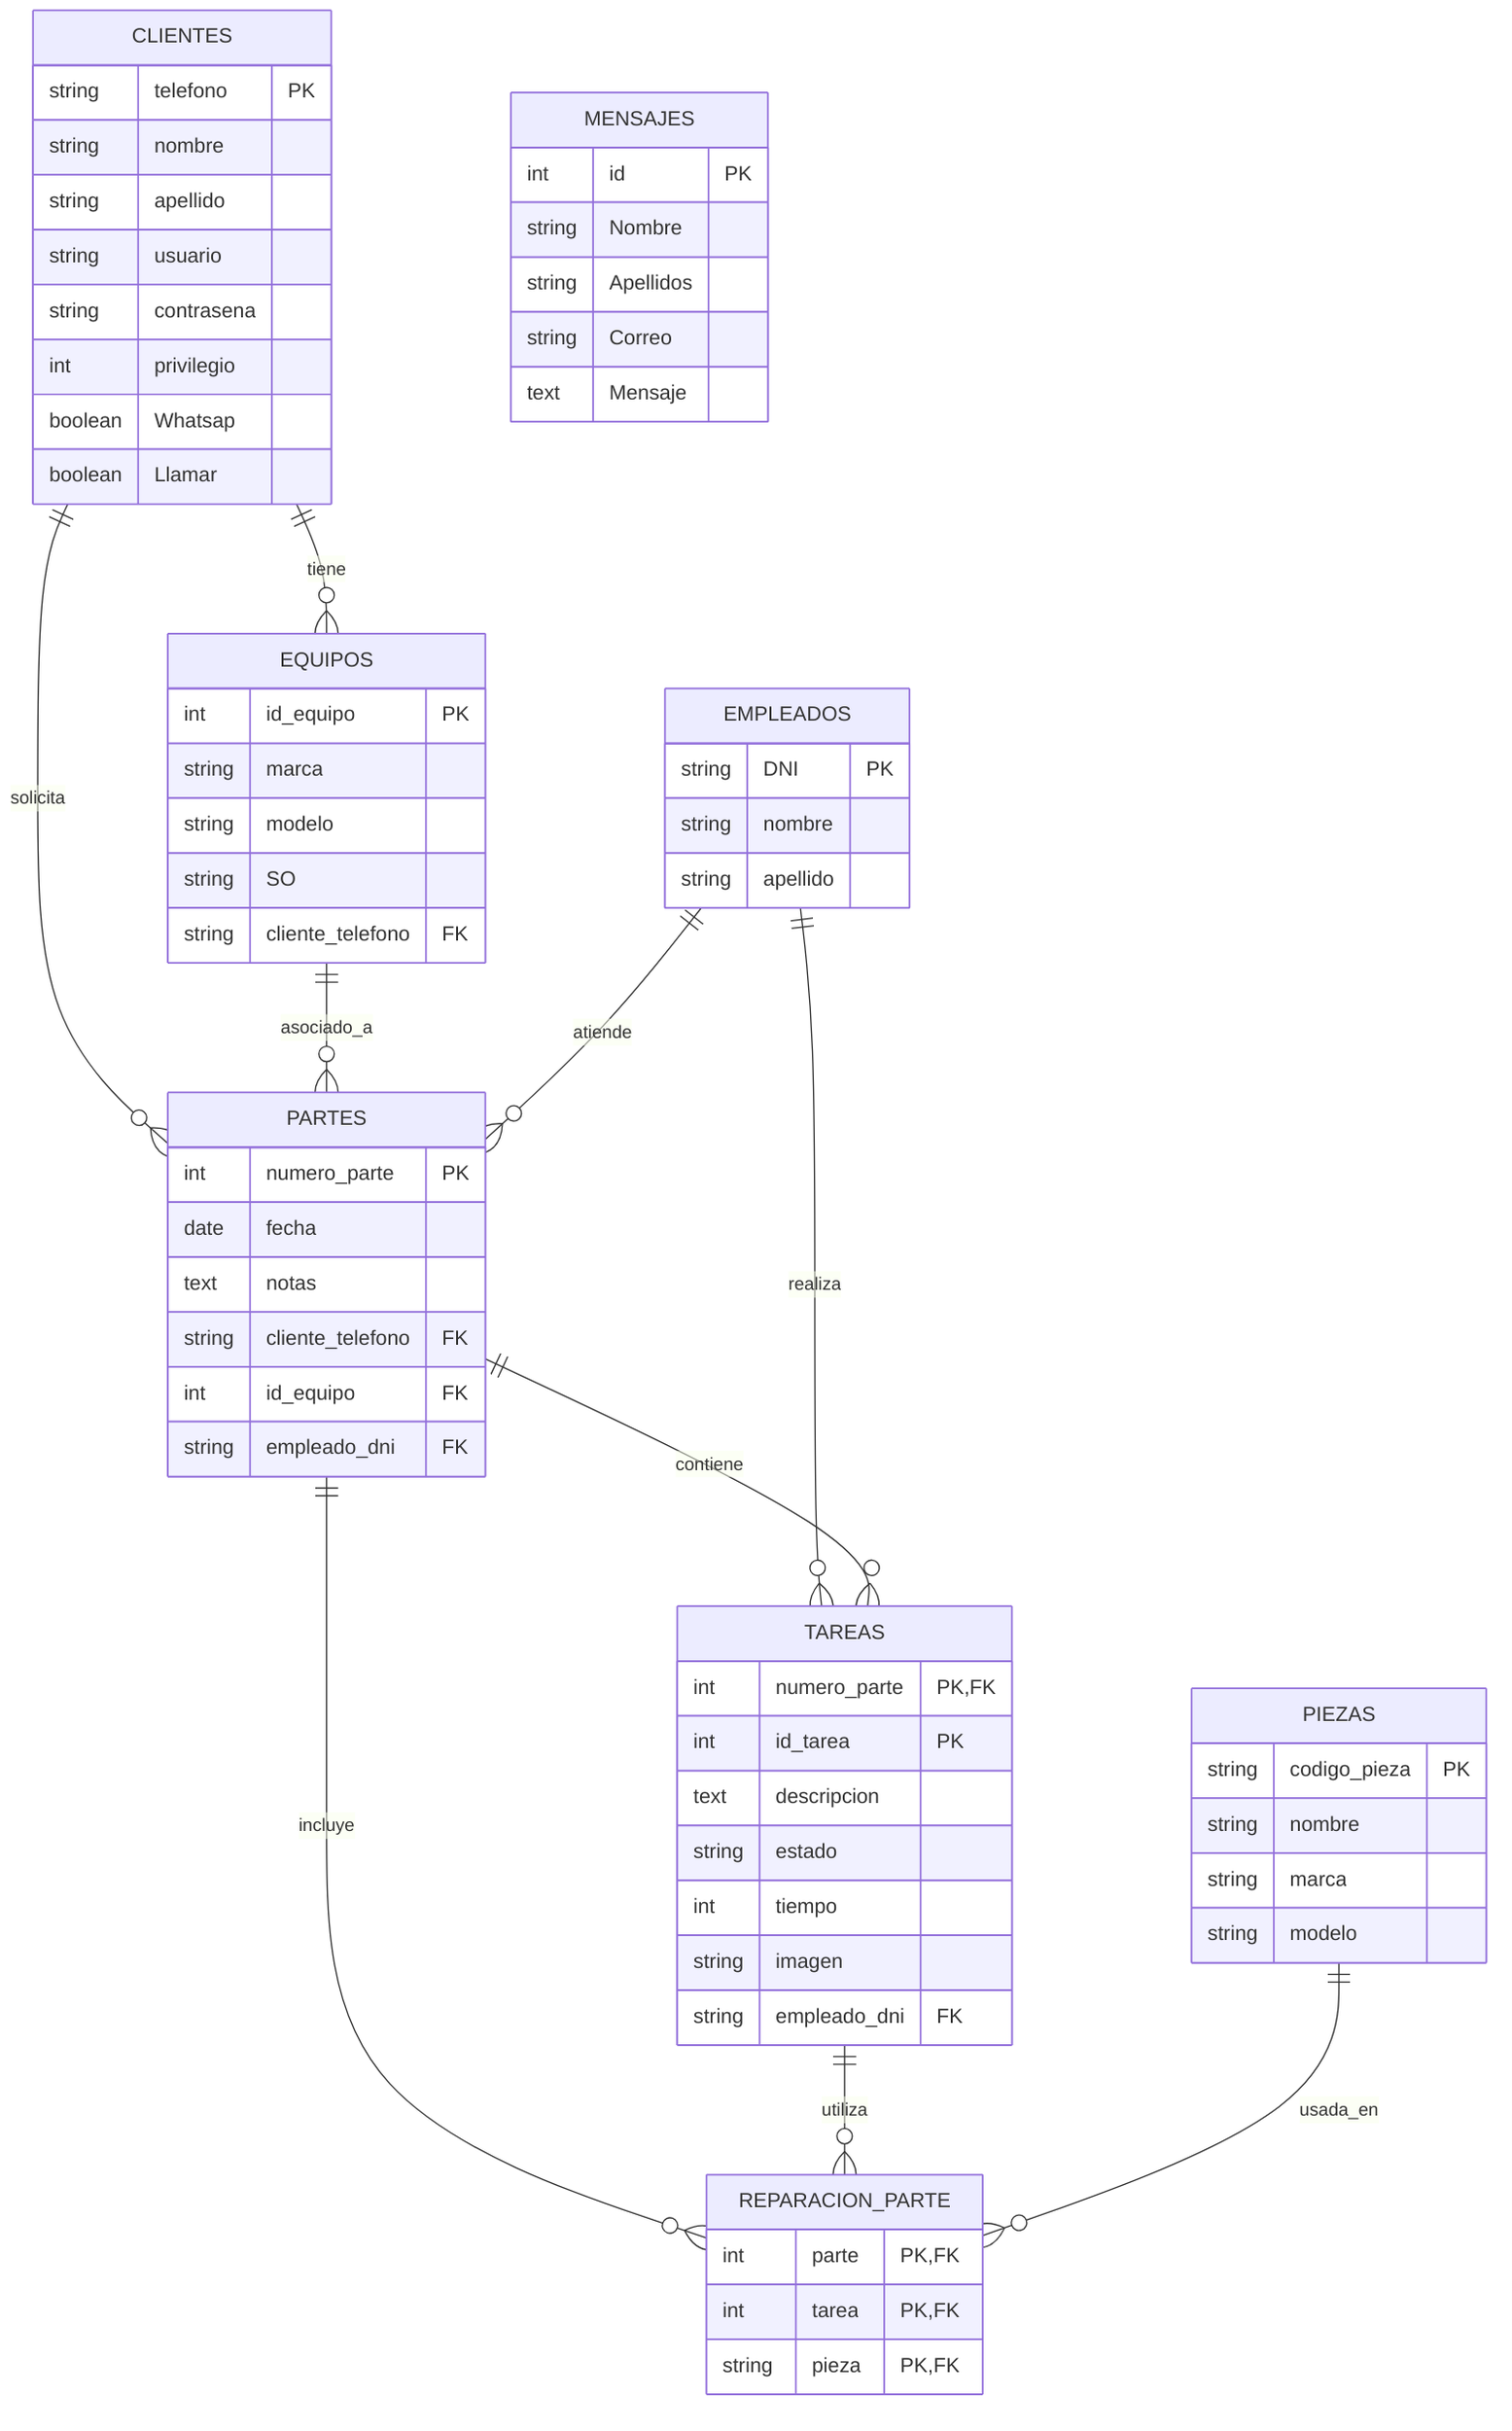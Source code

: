 erDiagram
    CLIENTES ||--o{ EQUIPOS : "tiene"
    CLIENTES ||--o{ PARTES : "solicita"
    EQUIPOS ||--o{ PARTES : "asociado_a"
    EMPLEADOS ||--o{ PARTES : "atiende"
    EMPLEADOS ||--o{ TAREAS : "realiza"
    PARTES ||--o{ TAREAS : "contiene"
    PARTES ||--o{ REPARACION_PARTE : "incluye"
    TAREAS ||--o{ REPARACION_PARTE : "utiliza"
    PIEZAS ||--o{ REPARACION_PARTE : "usada_en"

    CLIENTES {
        string telefono PK
        string nombre
        string apellido
        string usuario
        string contrasena
        int privilegio
        boolean Whatsap
        boolean Llamar
    }
    
    EMPLEADOS {
        string DNI PK
        string nombre
        string apellido
    }
    
    EQUIPOS {
        int id_equipo PK
        string marca
        string modelo
        string SO
        string cliente_telefono FK
    }
    
    MENSAJES {
        int id PK
        string Nombre
        string Apellidos
        string Correo
        text Mensaje
    }
    
    PARTES {
        int numero_parte PK
        date fecha
        text notas
        string cliente_telefono FK
        int id_equipo FK
        string empleado_dni FK
    }
    
    PIEZAS {
        string codigo_pieza PK
        string nombre
        string marca
        string modelo
    }
    
    REPARACION_PARTE {
        int parte PK,FK
        int tarea PK,FK
        string pieza PK,FK
    }
    
    TAREAS {
        int numero_parte PK,FK
        int id_tarea PK
        text descripcion
        string estado
        int tiempo
        string imagen
        string empleado_dni FK
    }